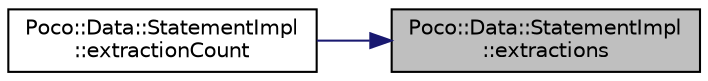 digraph "Poco::Data::StatementImpl::extractions"
{
 // LATEX_PDF_SIZE
  edge [fontname="Helvetica",fontsize="10",labelfontname="Helvetica",labelfontsize="10"];
  node [fontname="Helvetica",fontsize="10",shape=record];
  rankdir="RL";
  Node1 [label="Poco::Data::StatementImpl\l::extractions",height=0.2,width=0.4,color="black", fillcolor="grey75", style="filled", fontcolor="black",tooltip="Returns the concrete extractor used by the statement."];
  Node1 -> Node2 [dir="back",color="midnightblue",fontsize="10",style="solid"];
  Node2 [label="Poco::Data::StatementImpl\l::extractionCount",height=0.2,width=0.4,color="black", fillcolor="white", style="filled",URL="$classPoco_1_1Data_1_1StatementImpl.html#a19a87133b64f2ac7ec4f2708413fa8cf",tooltip="Returns the storage type for this statement."];
}
